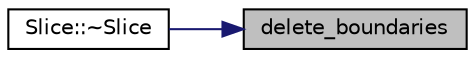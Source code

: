 digraph "delete_boundaries"
{
 // LATEX_PDF_SIZE
  edge [fontname="Helvetica",fontsize="10",labelfontname="Helvetica",labelfontsize="10"];
  node [fontname="Helvetica",fontsize="10",shape=record];
  rankdir="RL";
  Node1 [label="delete_boundaries",height=0.2,width=0.4,color="black", fillcolor="grey75", style="filled", fontcolor="black",tooltip=" "];
  Node1 -> Node2 [dir="back",color="midnightblue",fontsize="10",style="solid",fontname="Helvetica"];
  Node2 [label="Slice::~Slice",height=0.2,width=0.4,color="black", fillcolor="white", style="filled",URL="$dd/d6c/class_slice.html#af5eca11ee40a61159787ec35f2f1ed27",tooltip=" "];
}
